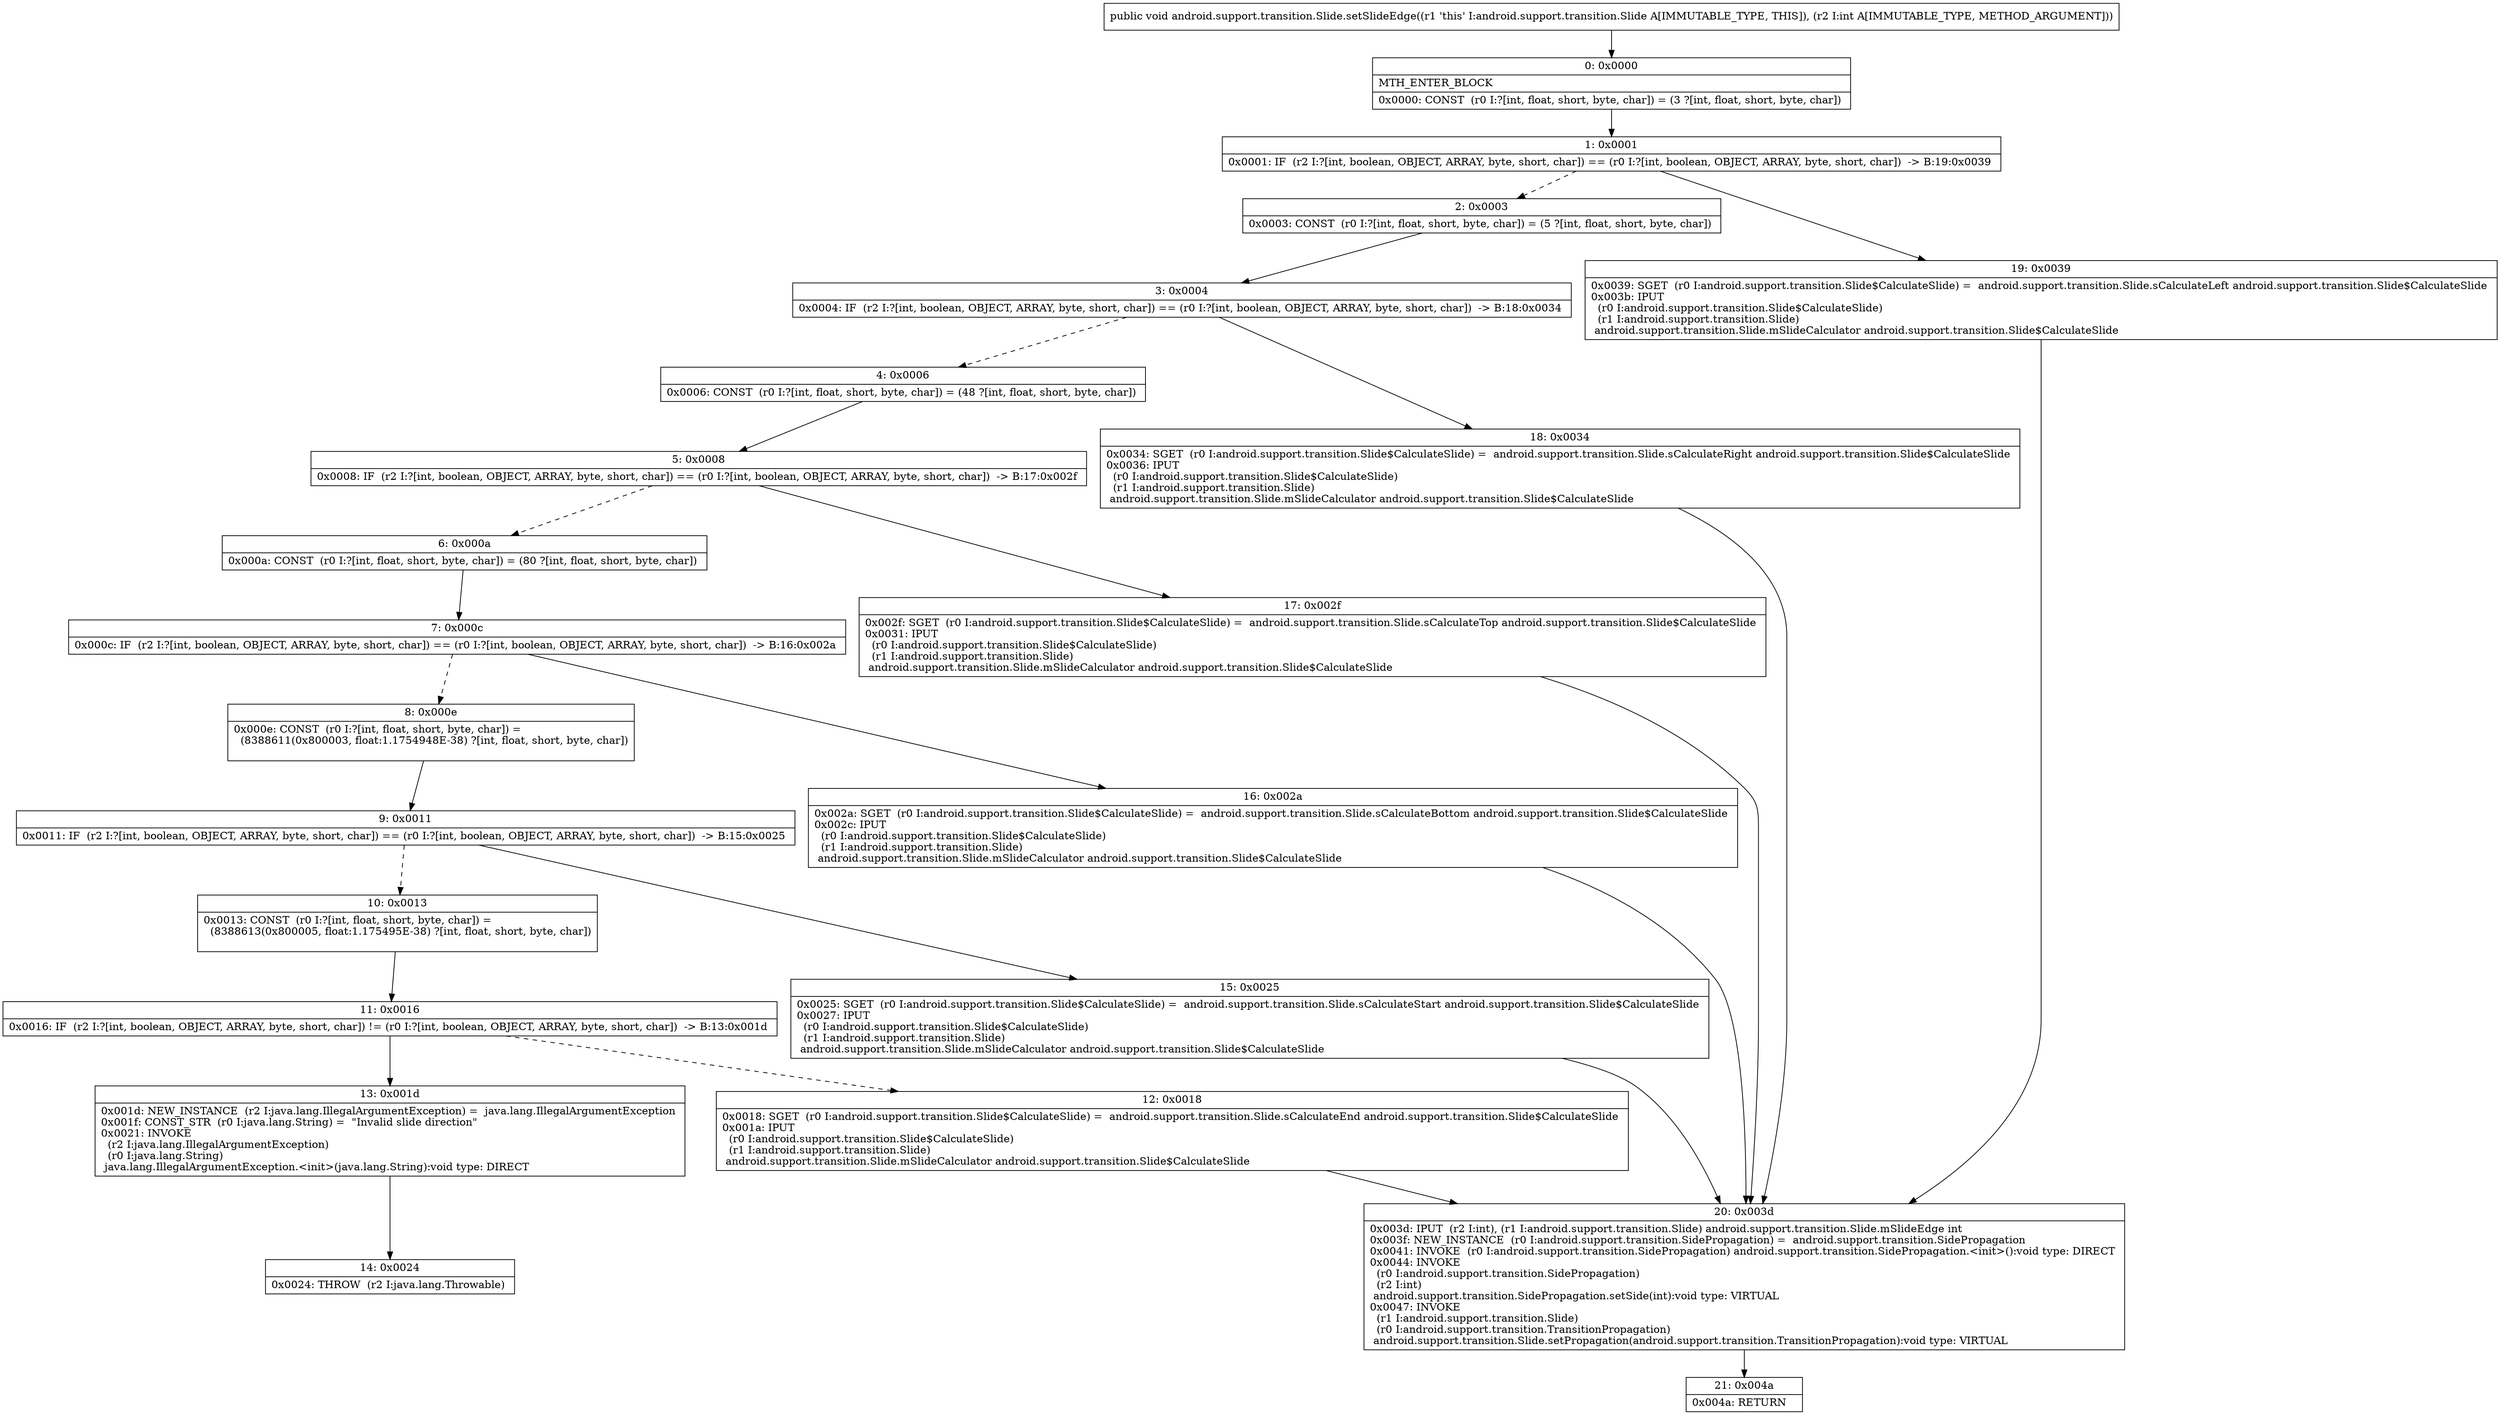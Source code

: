 digraph "CFG forandroid.support.transition.Slide.setSlideEdge(I)V" {
Node_0 [shape=record,label="{0\:\ 0x0000|MTH_ENTER_BLOCK\l|0x0000: CONST  (r0 I:?[int, float, short, byte, char]) = (3 ?[int, float, short, byte, char]) \l}"];
Node_1 [shape=record,label="{1\:\ 0x0001|0x0001: IF  (r2 I:?[int, boolean, OBJECT, ARRAY, byte, short, char]) == (r0 I:?[int, boolean, OBJECT, ARRAY, byte, short, char])  \-\> B:19:0x0039 \l}"];
Node_2 [shape=record,label="{2\:\ 0x0003|0x0003: CONST  (r0 I:?[int, float, short, byte, char]) = (5 ?[int, float, short, byte, char]) \l}"];
Node_3 [shape=record,label="{3\:\ 0x0004|0x0004: IF  (r2 I:?[int, boolean, OBJECT, ARRAY, byte, short, char]) == (r0 I:?[int, boolean, OBJECT, ARRAY, byte, short, char])  \-\> B:18:0x0034 \l}"];
Node_4 [shape=record,label="{4\:\ 0x0006|0x0006: CONST  (r0 I:?[int, float, short, byte, char]) = (48 ?[int, float, short, byte, char]) \l}"];
Node_5 [shape=record,label="{5\:\ 0x0008|0x0008: IF  (r2 I:?[int, boolean, OBJECT, ARRAY, byte, short, char]) == (r0 I:?[int, boolean, OBJECT, ARRAY, byte, short, char])  \-\> B:17:0x002f \l}"];
Node_6 [shape=record,label="{6\:\ 0x000a|0x000a: CONST  (r0 I:?[int, float, short, byte, char]) = (80 ?[int, float, short, byte, char]) \l}"];
Node_7 [shape=record,label="{7\:\ 0x000c|0x000c: IF  (r2 I:?[int, boolean, OBJECT, ARRAY, byte, short, char]) == (r0 I:?[int, boolean, OBJECT, ARRAY, byte, short, char])  \-\> B:16:0x002a \l}"];
Node_8 [shape=record,label="{8\:\ 0x000e|0x000e: CONST  (r0 I:?[int, float, short, byte, char]) = \l  (8388611(0x800003, float:1.1754948E\-38) ?[int, float, short, byte, char])\l \l}"];
Node_9 [shape=record,label="{9\:\ 0x0011|0x0011: IF  (r2 I:?[int, boolean, OBJECT, ARRAY, byte, short, char]) == (r0 I:?[int, boolean, OBJECT, ARRAY, byte, short, char])  \-\> B:15:0x0025 \l}"];
Node_10 [shape=record,label="{10\:\ 0x0013|0x0013: CONST  (r0 I:?[int, float, short, byte, char]) = \l  (8388613(0x800005, float:1.175495E\-38) ?[int, float, short, byte, char])\l \l}"];
Node_11 [shape=record,label="{11\:\ 0x0016|0x0016: IF  (r2 I:?[int, boolean, OBJECT, ARRAY, byte, short, char]) != (r0 I:?[int, boolean, OBJECT, ARRAY, byte, short, char])  \-\> B:13:0x001d \l}"];
Node_12 [shape=record,label="{12\:\ 0x0018|0x0018: SGET  (r0 I:android.support.transition.Slide$CalculateSlide) =  android.support.transition.Slide.sCalculateEnd android.support.transition.Slide$CalculateSlide \l0x001a: IPUT  \l  (r0 I:android.support.transition.Slide$CalculateSlide)\l  (r1 I:android.support.transition.Slide)\l android.support.transition.Slide.mSlideCalculator android.support.transition.Slide$CalculateSlide \l}"];
Node_13 [shape=record,label="{13\:\ 0x001d|0x001d: NEW_INSTANCE  (r2 I:java.lang.IllegalArgumentException) =  java.lang.IllegalArgumentException \l0x001f: CONST_STR  (r0 I:java.lang.String) =  \"Invalid slide direction\" \l0x0021: INVOKE  \l  (r2 I:java.lang.IllegalArgumentException)\l  (r0 I:java.lang.String)\l java.lang.IllegalArgumentException.\<init\>(java.lang.String):void type: DIRECT \l}"];
Node_14 [shape=record,label="{14\:\ 0x0024|0x0024: THROW  (r2 I:java.lang.Throwable) \l}"];
Node_15 [shape=record,label="{15\:\ 0x0025|0x0025: SGET  (r0 I:android.support.transition.Slide$CalculateSlide) =  android.support.transition.Slide.sCalculateStart android.support.transition.Slide$CalculateSlide \l0x0027: IPUT  \l  (r0 I:android.support.transition.Slide$CalculateSlide)\l  (r1 I:android.support.transition.Slide)\l android.support.transition.Slide.mSlideCalculator android.support.transition.Slide$CalculateSlide \l}"];
Node_16 [shape=record,label="{16\:\ 0x002a|0x002a: SGET  (r0 I:android.support.transition.Slide$CalculateSlide) =  android.support.transition.Slide.sCalculateBottom android.support.transition.Slide$CalculateSlide \l0x002c: IPUT  \l  (r0 I:android.support.transition.Slide$CalculateSlide)\l  (r1 I:android.support.transition.Slide)\l android.support.transition.Slide.mSlideCalculator android.support.transition.Slide$CalculateSlide \l}"];
Node_17 [shape=record,label="{17\:\ 0x002f|0x002f: SGET  (r0 I:android.support.transition.Slide$CalculateSlide) =  android.support.transition.Slide.sCalculateTop android.support.transition.Slide$CalculateSlide \l0x0031: IPUT  \l  (r0 I:android.support.transition.Slide$CalculateSlide)\l  (r1 I:android.support.transition.Slide)\l android.support.transition.Slide.mSlideCalculator android.support.transition.Slide$CalculateSlide \l}"];
Node_18 [shape=record,label="{18\:\ 0x0034|0x0034: SGET  (r0 I:android.support.transition.Slide$CalculateSlide) =  android.support.transition.Slide.sCalculateRight android.support.transition.Slide$CalculateSlide \l0x0036: IPUT  \l  (r0 I:android.support.transition.Slide$CalculateSlide)\l  (r1 I:android.support.transition.Slide)\l android.support.transition.Slide.mSlideCalculator android.support.transition.Slide$CalculateSlide \l}"];
Node_19 [shape=record,label="{19\:\ 0x0039|0x0039: SGET  (r0 I:android.support.transition.Slide$CalculateSlide) =  android.support.transition.Slide.sCalculateLeft android.support.transition.Slide$CalculateSlide \l0x003b: IPUT  \l  (r0 I:android.support.transition.Slide$CalculateSlide)\l  (r1 I:android.support.transition.Slide)\l android.support.transition.Slide.mSlideCalculator android.support.transition.Slide$CalculateSlide \l}"];
Node_20 [shape=record,label="{20\:\ 0x003d|0x003d: IPUT  (r2 I:int), (r1 I:android.support.transition.Slide) android.support.transition.Slide.mSlideEdge int \l0x003f: NEW_INSTANCE  (r0 I:android.support.transition.SidePropagation) =  android.support.transition.SidePropagation \l0x0041: INVOKE  (r0 I:android.support.transition.SidePropagation) android.support.transition.SidePropagation.\<init\>():void type: DIRECT \l0x0044: INVOKE  \l  (r0 I:android.support.transition.SidePropagation)\l  (r2 I:int)\l android.support.transition.SidePropagation.setSide(int):void type: VIRTUAL \l0x0047: INVOKE  \l  (r1 I:android.support.transition.Slide)\l  (r0 I:android.support.transition.TransitionPropagation)\l android.support.transition.Slide.setPropagation(android.support.transition.TransitionPropagation):void type: VIRTUAL \l}"];
Node_21 [shape=record,label="{21\:\ 0x004a|0x004a: RETURN   \l}"];
MethodNode[shape=record,label="{public void android.support.transition.Slide.setSlideEdge((r1 'this' I:android.support.transition.Slide A[IMMUTABLE_TYPE, THIS]), (r2 I:int A[IMMUTABLE_TYPE, METHOD_ARGUMENT])) }"];
MethodNode -> Node_0;
Node_0 -> Node_1;
Node_1 -> Node_2[style=dashed];
Node_1 -> Node_19;
Node_2 -> Node_3;
Node_3 -> Node_4[style=dashed];
Node_3 -> Node_18;
Node_4 -> Node_5;
Node_5 -> Node_6[style=dashed];
Node_5 -> Node_17;
Node_6 -> Node_7;
Node_7 -> Node_8[style=dashed];
Node_7 -> Node_16;
Node_8 -> Node_9;
Node_9 -> Node_10[style=dashed];
Node_9 -> Node_15;
Node_10 -> Node_11;
Node_11 -> Node_12[style=dashed];
Node_11 -> Node_13;
Node_12 -> Node_20;
Node_13 -> Node_14;
Node_15 -> Node_20;
Node_16 -> Node_20;
Node_17 -> Node_20;
Node_18 -> Node_20;
Node_19 -> Node_20;
Node_20 -> Node_21;
}

